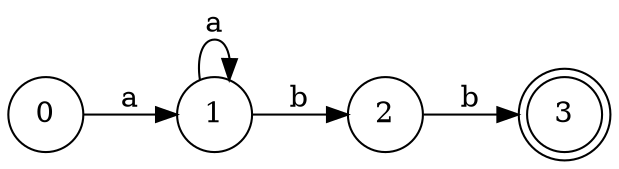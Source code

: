 digraph finite_state_machine {
	rankdir=LR size="8,5"
	node [shape=doublecircle]
	3

	node [shape=circle]
	0 -> 1 [label=a
]
	1 -> 1 [label=a
]
	1 -> 2 [label=b
]
	2 -> 3 [label=b
]
}
